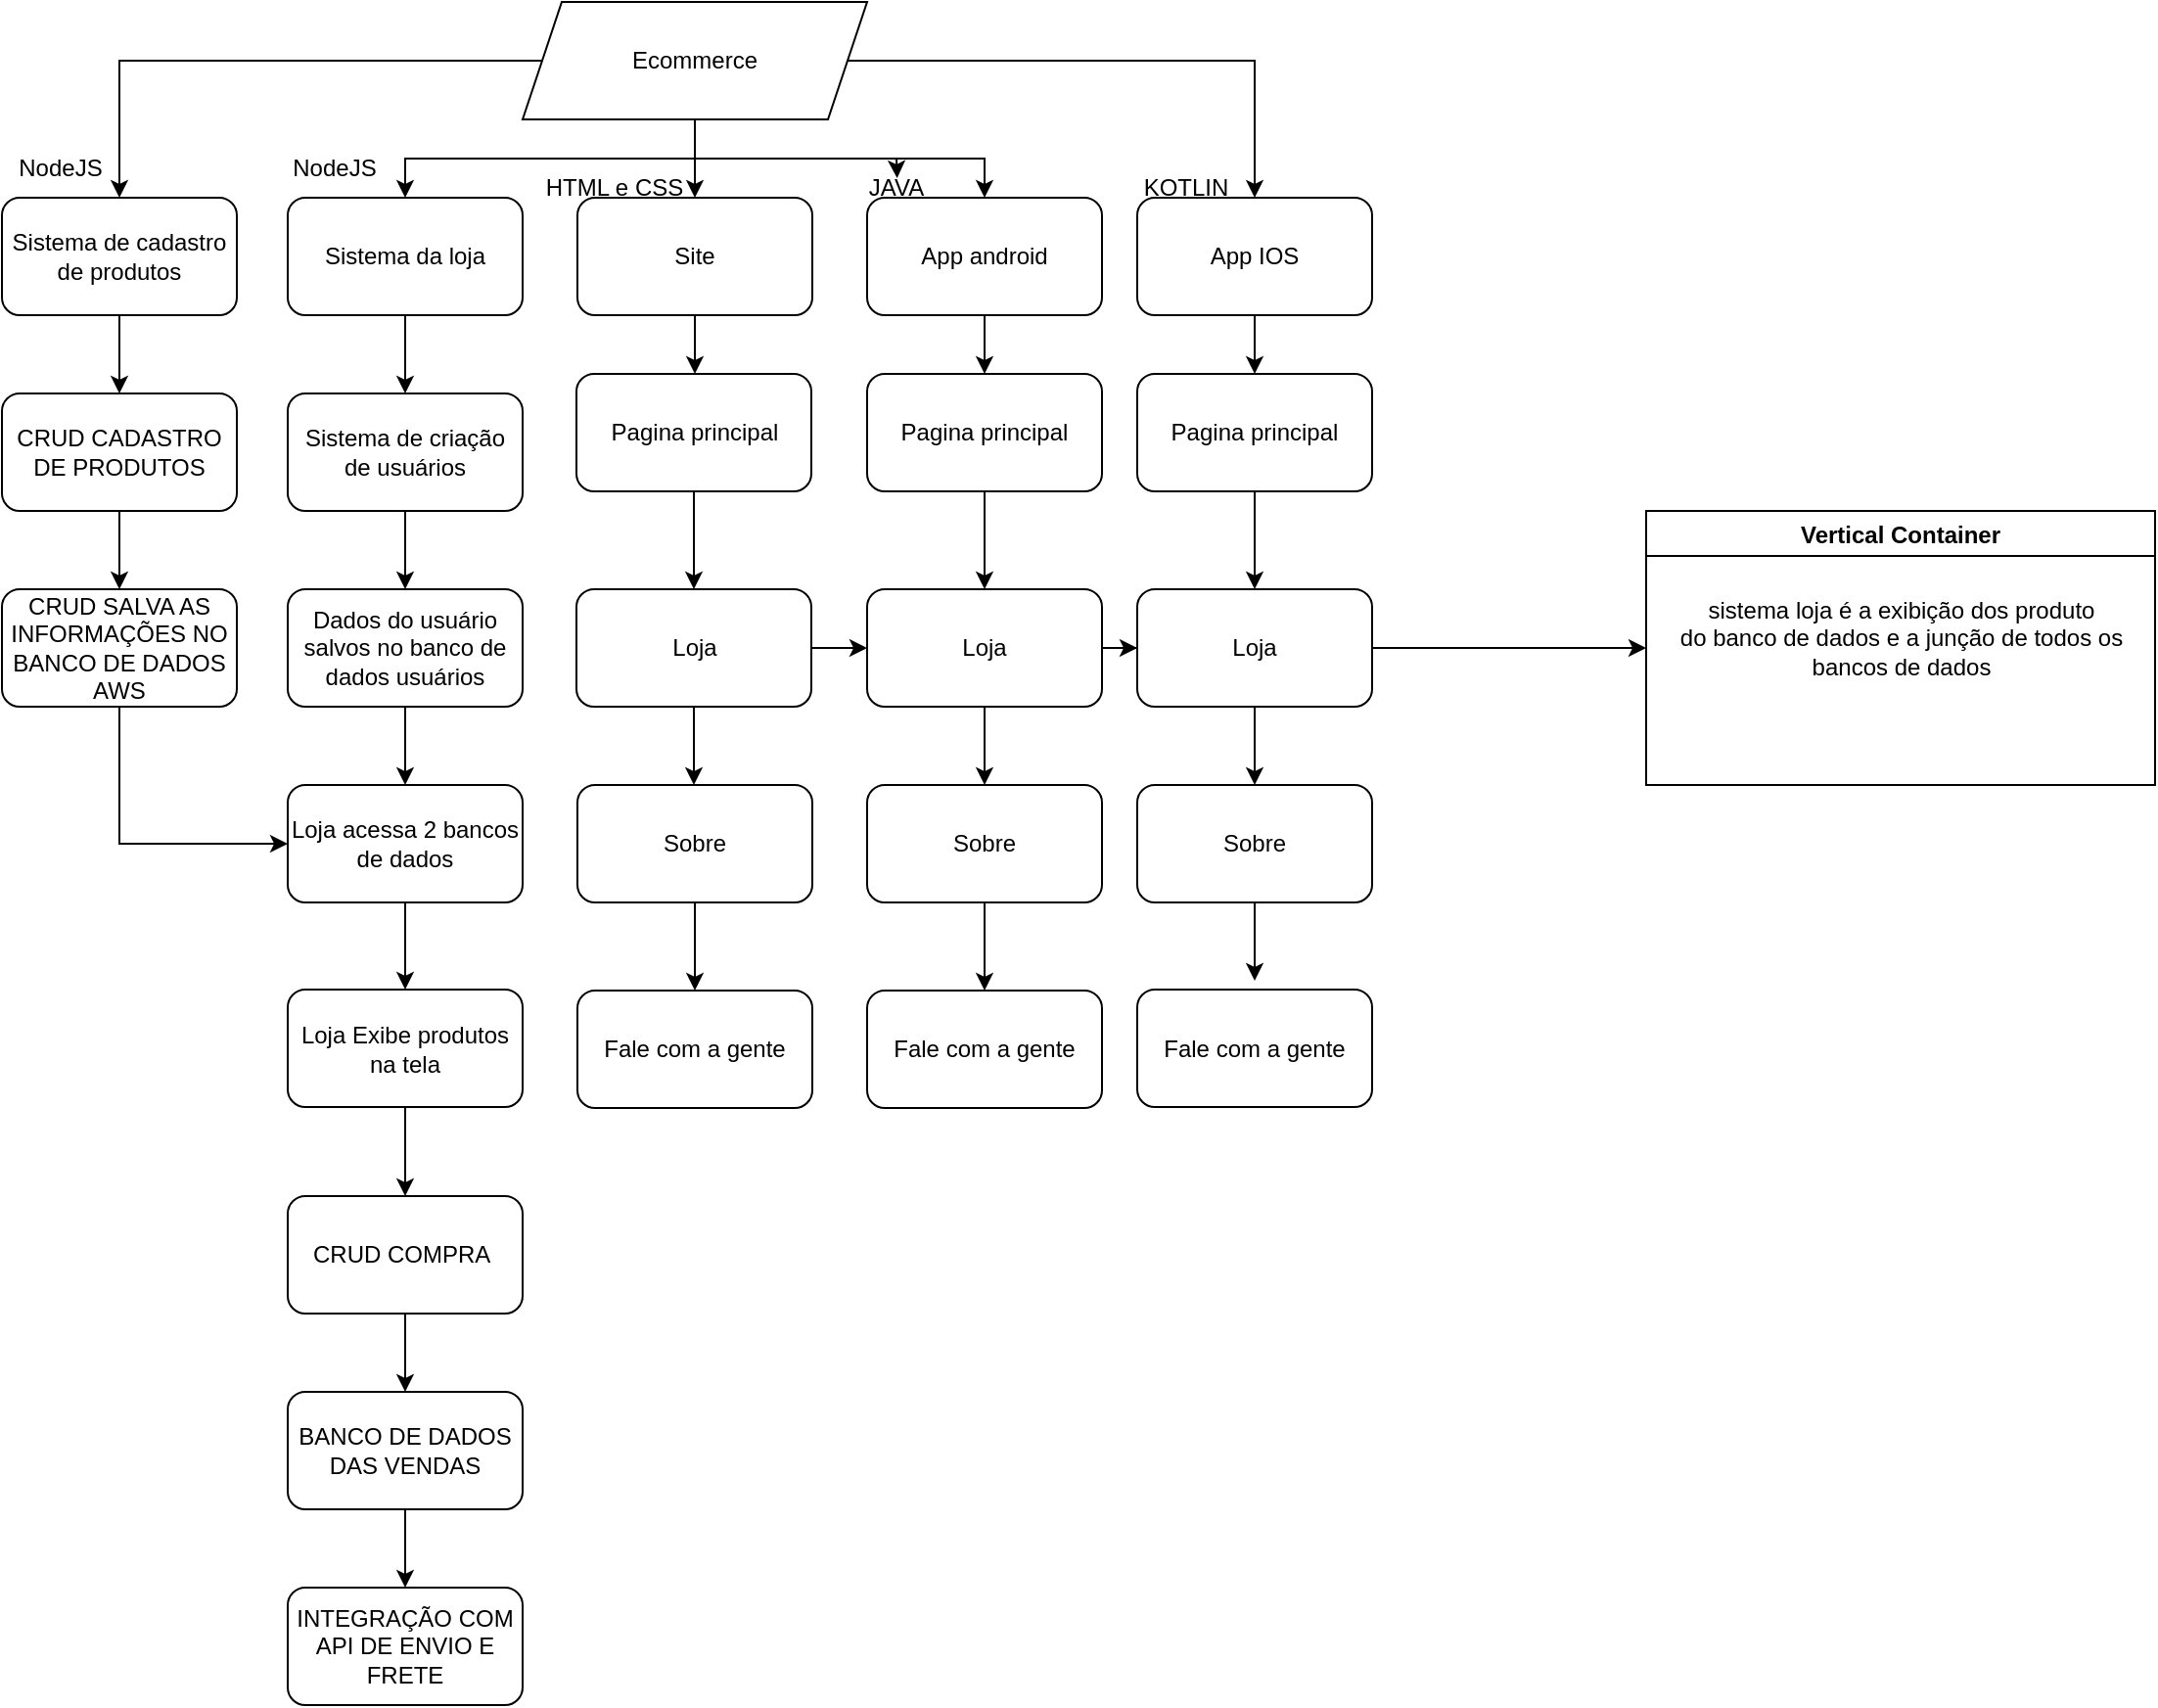 <mxfile version="15.8.0" type="device"><diagram id="xKaRS8J0w04uNyvbUkLG" name="Page-1"><mxGraphModel dx="1542" dy="835" grid="1" gridSize="10" guides="1" tooltips="1" connect="1" arrows="1" fold="1" page="1" pageScale="1" pageWidth="827" pageHeight="1169" math="0" shadow="0"><root><mxCell id="0"/><mxCell id="1" parent="0"/><mxCell id="XmSpXgbJBS6qNV_nZykL-10" style="edgeStyle=orthogonalEdgeStyle;rounded=0;orthogonalLoop=1;jettySize=auto;html=1;entryX=0.5;entryY=0;entryDx=0;entryDy=0;" edge="1" parent="1" source="XmSpXgbJBS6qNV_nZykL-1" target="XmSpXgbJBS6qNV_nZykL-7"><mxGeometry relative="1" as="geometry"/></mxCell><mxCell id="XmSpXgbJBS6qNV_nZykL-11" style="edgeStyle=orthogonalEdgeStyle;rounded=0;orthogonalLoop=1;jettySize=auto;html=1;" edge="1" parent="1" source="XmSpXgbJBS6qNV_nZykL-1" target="XmSpXgbJBS6qNV_nZykL-8"><mxGeometry relative="1" as="geometry"/></mxCell><mxCell id="XmSpXgbJBS6qNV_nZykL-12" style="edgeStyle=orthogonalEdgeStyle;rounded=0;orthogonalLoop=1;jettySize=auto;html=1;entryX=0.5;entryY=0;entryDx=0;entryDy=0;" edge="1" parent="1" source="XmSpXgbJBS6qNV_nZykL-1" target="XmSpXgbJBS6qNV_nZykL-9"><mxGeometry relative="1" as="geometry"/></mxCell><mxCell id="XmSpXgbJBS6qNV_nZykL-13" style="edgeStyle=orthogonalEdgeStyle;rounded=0;orthogonalLoop=1;jettySize=auto;html=1;entryX=0.5;entryY=0;entryDx=0;entryDy=0;" edge="1" parent="1" source="XmSpXgbJBS6qNV_nZykL-1" target="XmSpXgbJBS6qNV_nZykL-6"><mxGeometry relative="1" as="geometry"/></mxCell><mxCell id="XmSpXgbJBS6qNV_nZykL-14" style="edgeStyle=orthogonalEdgeStyle;rounded=0;orthogonalLoop=1;jettySize=auto;html=1;" edge="1" parent="1" source="XmSpXgbJBS6qNV_nZykL-1" target="XmSpXgbJBS6qNV_nZykL-5"><mxGeometry relative="1" as="geometry"/></mxCell><mxCell id="XmSpXgbJBS6qNV_nZykL-1" value="Ecommerce" style="shape=parallelogram;perimeter=parallelogramPerimeter;whiteSpace=wrap;html=1;fixedSize=1;" vertex="1" parent="1"><mxGeometry x="326" y="20" width="176" height="60" as="geometry"/></mxCell><mxCell id="XmSpXgbJBS6qNV_nZykL-18" style="edgeStyle=orthogonalEdgeStyle;rounded=0;orthogonalLoop=1;jettySize=auto;html=1;" edge="1" parent="1" source="XmSpXgbJBS6qNV_nZykL-5" target="XmSpXgbJBS6qNV_nZykL-15"><mxGeometry relative="1" as="geometry"/></mxCell><mxCell id="XmSpXgbJBS6qNV_nZykL-5" value="Sistema de cadastro de produtos" style="rounded=1;whiteSpace=wrap;html=1;" vertex="1" parent="1"><mxGeometry x="60" y="120" width="120" height="60" as="geometry"/></mxCell><mxCell id="XmSpXgbJBS6qNV_nZykL-21" style="edgeStyle=orthogonalEdgeStyle;rounded=0;orthogonalLoop=1;jettySize=auto;html=1;" edge="1" parent="1" source="XmSpXgbJBS6qNV_nZykL-6" target="XmSpXgbJBS6qNV_nZykL-20"><mxGeometry relative="1" as="geometry"/></mxCell><mxCell id="XmSpXgbJBS6qNV_nZykL-6" value="Sistema da loja" style="rounded=1;whiteSpace=wrap;html=1;" vertex="1" parent="1"><mxGeometry x="206" y="120" width="120" height="60" as="geometry"/></mxCell><mxCell id="XmSpXgbJBS6qNV_nZykL-42" style="edgeStyle=orthogonalEdgeStyle;rounded=0;orthogonalLoop=1;jettySize=auto;html=1;" edge="1" parent="1" source="XmSpXgbJBS6qNV_nZykL-7"><mxGeometry relative="1" as="geometry"><mxPoint x="414" y="210" as="targetPoint"/></mxGeometry></mxCell><mxCell id="XmSpXgbJBS6qNV_nZykL-7" value="Site" style="rounded=1;whiteSpace=wrap;html=1;" vertex="1" parent="1"><mxGeometry x="354" y="120" width="120" height="60" as="geometry"/></mxCell><mxCell id="XmSpXgbJBS6qNV_nZykL-51" style="edgeStyle=orthogonalEdgeStyle;rounded=0;orthogonalLoop=1;jettySize=auto;html=1;" edge="1" parent="1" source="XmSpXgbJBS6qNV_nZykL-8" target="XmSpXgbJBS6qNV_nZykL-50"><mxGeometry relative="1" as="geometry"/></mxCell><mxCell id="XmSpXgbJBS6qNV_nZykL-8" value="App android" style="rounded=1;whiteSpace=wrap;html=1;" vertex="1" parent="1"><mxGeometry x="502" y="120" width="120" height="60" as="geometry"/></mxCell><mxCell id="XmSpXgbJBS6qNV_nZykL-60" style="edgeStyle=orthogonalEdgeStyle;rounded=0;orthogonalLoop=1;jettySize=auto;html=1;" edge="1" parent="1" source="XmSpXgbJBS6qNV_nZykL-9" target="XmSpXgbJBS6qNV_nZykL-58"><mxGeometry relative="1" as="geometry"/></mxCell><mxCell id="XmSpXgbJBS6qNV_nZykL-9" value="App IOS" style="rounded=1;whiteSpace=wrap;html=1;" vertex="1" parent="1"><mxGeometry x="640" y="120" width="120" height="60" as="geometry"/></mxCell><mxCell id="XmSpXgbJBS6qNV_nZykL-19" style="edgeStyle=orthogonalEdgeStyle;rounded=0;orthogonalLoop=1;jettySize=auto;html=1;" edge="1" parent="1" source="XmSpXgbJBS6qNV_nZykL-15" target="XmSpXgbJBS6qNV_nZykL-16"><mxGeometry relative="1" as="geometry"/></mxCell><mxCell id="XmSpXgbJBS6qNV_nZykL-15" value="CRUD CADASTRO DE PRODUTOS" style="rounded=1;whiteSpace=wrap;html=1;" vertex="1" parent="1"><mxGeometry x="60" y="220" width="120" height="60" as="geometry"/></mxCell><mxCell id="XmSpXgbJBS6qNV_nZykL-30" style="edgeStyle=orthogonalEdgeStyle;rounded=0;orthogonalLoop=1;jettySize=auto;html=1;entryX=0;entryY=0.5;entryDx=0;entryDy=0;" edge="1" parent="1" source="XmSpXgbJBS6qNV_nZykL-16" target="XmSpXgbJBS6qNV_nZykL-29"><mxGeometry relative="1" as="geometry"><Array as="points"><mxPoint x="120" y="450"/></Array></mxGeometry></mxCell><mxCell id="XmSpXgbJBS6qNV_nZykL-16" value="CRUD SALVA AS INFORMAÇÕES NO BANCO DE DADOS AWS" style="rounded=1;whiteSpace=wrap;html=1;" vertex="1" parent="1"><mxGeometry x="60" y="320" width="120" height="60" as="geometry"/></mxCell><mxCell id="XmSpXgbJBS6qNV_nZykL-24" style="edgeStyle=orthogonalEdgeStyle;rounded=0;orthogonalLoop=1;jettySize=auto;html=1;" edge="1" parent="1" source="XmSpXgbJBS6qNV_nZykL-20" target="XmSpXgbJBS6qNV_nZykL-23"><mxGeometry relative="1" as="geometry"/></mxCell><mxCell id="XmSpXgbJBS6qNV_nZykL-20" value="Sistema de criação de usuários" style="rounded=1;whiteSpace=wrap;html=1;" vertex="1" parent="1"><mxGeometry x="206" y="220" width="120" height="60" as="geometry"/></mxCell><mxCell id="XmSpXgbJBS6qNV_nZykL-28" style="edgeStyle=orthogonalEdgeStyle;rounded=0;orthogonalLoop=1;jettySize=auto;html=1;" edge="1" parent="1" source="XmSpXgbJBS6qNV_nZykL-23"><mxGeometry relative="1" as="geometry"><mxPoint x="266" y="420" as="targetPoint"/></mxGeometry></mxCell><mxCell id="XmSpXgbJBS6qNV_nZykL-23" value="Dados do usuário salvos no banco de dados usuários" style="rounded=1;whiteSpace=wrap;html=1;" vertex="1" parent="1"><mxGeometry x="206" y="320" width="120" height="60" as="geometry"/></mxCell><mxCell id="XmSpXgbJBS6qNV_nZykL-32" style="edgeStyle=orthogonalEdgeStyle;rounded=0;orthogonalLoop=1;jettySize=auto;html=1;entryX=0.5;entryY=0;entryDx=0;entryDy=0;" edge="1" parent="1" source="XmSpXgbJBS6qNV_nZykL-29" target="XmSpXgbJBS6qNV_nZykL-31"><mxGeometry relative="1" as="geometry"/></mxCell><mxCell id="XmSpXgbJBS6qNV_nZykL-29" value="Loja acessa 2 bancos de dados" style="rounded=1;whiteSpace=wrap;html=1;" vertex="1" parent="1"><mxGeometry x="206" y="420" width="120" height="60" as="geometry"/></mxCell><mxCell id="XmSpXgbJBS6qNV_nZykL-38" style="edgeStyle=orthogonalEdgeStyle;rounded=0;orthogonalLoop=1;jettySize=auto;html=1;" edge="1" parent="1" source="XmSpXgbJBS6qNV_nZykL-31" target="XmSpXgbJBS6qNV_nZykL-35"><mxGeometry relative="1" as="geometry"/></mxCell><mxCell id="XmSpXgbJBS6qNV_nZykL-31" value="Loja Exibe produtos na tela" style="rounded=1;whiteSpace=wrap;html=1;" vertex="1" parent="1"><mxGeometry x="206" y="524.5" width="120" height="60" as="geometry"/></mxCell><mxCell id="XmSpXgbJBS6qNV_nZykL-40" style="edgeStyle=orthogonalEdgeStyle;rounded=0;orthogonalLoop=1;jettySize=auto;html=1;entryX=0.5;entryY=0;entryDx=0;entryDy=0;" edge="1" parent="1" source="XmSpXgbJBS6qNV_nZykL-35" target="XmSpXgbJBS6qNV_nZykL-39"><mxGeometry relative="1" as="geometry"/></mxCell><mxCell id="XmSpXgbJBS6qNV_nZykL-35" value="CRUD COMPRA&amp;nbsp;" style="rounded=1;whiteSpace=wrap;html=1;" vertex="1" parent="1"><mxGeometry x="206" y="630" width="120" height="60" as="geometry"/></mxCell><mxCell id="XmSpXgbJBS6qNV_nZykL-37" value="INTEGRAÇÃO COM API DE ENVIO E FRETE" style="rounded=1;whiteSpace=wrap;html=1;" vertex="1" parent="1"><mxGeometry x="206" y="830" width="120" height="60" as="geometry"/></mxCell><mxCell id="XmSpXgbJBS6qNV_nZykL-41" style="edgeStyle=orthogonalEdgeStyle;rounded=0;orthogonalLoop=1;jettySize=auto;html=1;" edge="1" parent="1" source="XmSpXgbJBS6qNV_nZykL-39" target="XmSpXgbJBS6qNV_nZykL-37"><mxGeometry relative="1" as="geometry"/></mxCell><mxCell id="XmSpXgbJBS6qNV_nZykL-39" value="BANCO DE DADOS DAS VENDAS" style="rounded=1;whiteSpace=wrap;html=1;" vertex="1" parent="1"><mxGeometry x="206" y="730" width="120" height="60" as="geometry"/></mxCell><mxCell id="XmSpXgbJBS6qNV_nZykL-44" style="edgeStyle=orthogonalEdgeStyle;rounded=0;orthogonalLoop=1;jettySize=auto;html=1;" edge="1" parent="1" source="XmSpXgbJBS6qNV_nZykL-43"><mxGeometry relative="1" as="geometry"><mxPoint x="413.5" y="320" as="targetPoint"/></mxGeometry></mxCell><mxCell id="XmSpXgbJBS6qNV_nZykL-43" value="Pagina principal" style="rounded=1;whiteSpace=wrap;html=1;" vertex="1" parent="1"><mxGeometry x="353.5" y="210" width="120" height="60" as="geometry"/></mxCell><mxCell id="XmSpXgbJBS6qNV_nZykL-46" style="edgeStyle=orthogonalEdgeStyle;rounded=0;orthogonalLoop=1;jettySize=auto;html=1;" edge="1" parent="1" source="XmSpXgbJBS6qNV_nZykL-45"><mxGeometry relative="1" as="geometry"><mxPoint x="413.5" y="420" as="targetPoint"/></mxGeometry></mxCell><mxCell id="XmSpXgbJBS6qNV_nZykL-68" style="edgeStyle=orthogonalEdgeStyle;rounded=0;orthogonalLoop=1;jettySize=auto;html=1;" edge="1" parent="1" source="XmSpXgbJBS6qNV_nZykL-45" target="XmSpXgbJBS6qNV_nZykL-52"><mxGeometry relative="1" as="geometry"/></mxCell><mxCell id="XmSpXgbJBS6qNV_nZykL-45" value="Loja" style="rounded=1;whiteSpace=wrap;html=1;" vertex="1" parent="1"><mxGeometry x="353.5" y="320" width="120" height="60" as="geometry"/></mxCell><mxCell id="XmSpXgbJBS6qNV_nZykL-49" style="edgeStyle=orthogonalEdgeStyle;rounded=0;orthogonalLoop=1;jettySize=auto;html=1;entryX=0.5;entryY=0;entryDx=0;entryDy=0;" edge="1" parent="1" source="XmSpXgbJBS6qNV_nZykL-47" target="XmSpXgbJBS6qNV_nZykL-48"><mxGeometry relative="1" as="geometry"/></mxCell><mxCell id="XmSpXgbJBS6qNV_nZykL-47" value="Sobre" style="rounded=1;whiteSpace=wrap;html=1;" vertex="1" parent="1"><mxGeometry x="354" y="420" width="120" height="60" as="geometry"/></mxCell><mxCell id="XmSpXgbJBS6qNV_nZykL-48" value="Fale com a gente" style="rounded=1;whiteSpace=wrap;html=1;" vertex="1" parent="1"><mxGeometry x="354" y="525" width="120" height="60" as="geometry"/></mxCell><mxCell id="XmSpXgbJBS6qNV_nZykL-53" style="edgeStyle=orthogonalEdgeStyle;rounded=0;orthogonalLoop=1;jettySize=auto;html=1;entryX=0.5;entryY=0;entryDx=0;entryDy=0;" edge="1" parent="1" source="XmSpXgbJBS6qNV_nZykL-50" target="XmSpXgbJBS6qNV_nZykL-52"><mxGeometry relative="1" as="geometry"/></mxCell><mxCell id="XmSpXgbJBS6qNV_nZykL-50" value="Pagina principal" style="rounded=1;whiteSpace=wrap;html=1;" vertex="1" parent="1"><mxGeometry x="502" y="210" width="120" height="60" as="geometry"/></mxCell><mxCell id="XmSpXgbJBS6qNV_nZykL-55" value="" style="edgeStyle=orthogonalEdgeStyle;rounded=0;orthogonalLoop=1;jettySize=auto;html=1;" edge="1" parent="1" source="XmSpXgbJBS6qNV_nZykL-52" target="XmSpXgbJBS6qNV_nZykL-54"><mxGeometry relative="1" as="geometry"/></mxCell><mxCell id="XmSpXgbJBS6qNV_nZykL-69" style="edgeStyle=orthogonalEdgeStyle;rounded=0;orthogonalLoop=1;jettySize=auto;html=1;" edge="1" parent="1" source="XmSpXgbJBS6qNV_nZykL-52" target="XmSpXgbJBS6qNV_nZykL-63"><mxGeometry relative="1" as="geometry"/></mxCell><mxCell id="XmSpXgbJBS6qNV_nZykL-52" value="Loja" style="rounded=1;whiteSpace=wrap;html=1;" vertex="1" parent="1"><mxGeometry x="502" y="320" width="120" height="60" as="geometry"/></mxCell><mxCell id="XmSpXgbJBS6qNV_nZykL-57" style="edgeStyle=orthogonalEdgeStyle;rounded=0;orthogonalLoop=1;jettySize=auto;html=1;" edge="1" parent="1" source="XmSpXgbJBS6qNV_nZykL-54" target="XmSpXgbJBS6qNV_nZykL-56"><mxGeometry relative="1" as="geometry"/></mxCell><mxCell id="XmSpXgbJBS6qNV_nZykL-54" value="Sobre" style="rounded=1;whiteSpace=wrap;html=1;" vertex="1" parent="1"><mxGeometry x="502" y="420" width="120" height="60" as="geometry"/></mxCell><mxCell id="XmSpXgbJBS6qNV_nZykL-56" value="Fale com a gente" style="rounded=1;whiteSpace=wrap;html=1;" vertex="1" parent="1"><mxGeometry x="502" y="525" width="120" height="60" as="geometry"/></mxCell><mxCell id="XmSpXgbJBS6qNV_nZykL-62" style="edgeStyle=orthogonalEdgeStyle;rounded=0;orthogonalLoop=1;jettySize=auto;html=1;entryX=0.5;entryY=0;entryDx=0;entryDy=0;" edge="1" parent="1" source="XmSpXgbJBS6qNV_nZykL-58"><mxGeometry relative="1" as="geometry"><mxPoint x="700" y="320" as="targetPoint"/></mxGeometry></mxCell><mxCell id="XmSpXgbJBS6qNV_nZykL-58" value="Pagina principal" style="rounded=1;whiteSpace=wrap;html=1;" vertex="1" parent="1"><mxGeometry x="640" y="210" width="120" height="60" as="geometry"/></mxCell><mxCell id="XmSpXgbJBS6qNV_nZykL-65" style="edgeStyle=orthogonalEdgeStyle;rounded=0;orthogonalLoop=1;jettySize=auto;html=1;" edge="1" parent="1" source="XmSpXgbJBS6qNV_nZykL-63" target="XmSpXgbJBS6qNV_nZykL-64"><mxGeometry relative="1" as="geometry"/></mxCell><mxCell id="XmSpXgbJBS6qNV_nZykL-70" style="edgeStyle=orthogonalEdgeStyle;rounded=0;orthogonalLoop=1;jettySize=auto;html=1;" edge="1" parent="1" source="XmSpXgbJBS6qNV_nZykL-63"><mxGeometry relative="1" as="geometry"><mxPoint x="900" y="350" as="targetPoint"/></mxGeometry></mxCell><mxCell id="XmSpXgbJBS6qNV_nZykL-63" value="Loja" style="rounded=1;whiteSpace=wrap;html=1;" vertex="1" parent="1"><mxGeometry x="640" y="320" width="120" height="60" as="geometry"/></mxCell><mxCell id="XmSpXgbJBS6qNV_nZykL-67" style="edgeStyle=orthogonalEdgeStyle;rounded=0;orthogonalLoop=1;jettySize=auto;html=1;" edge="1" parent="1" source="XmSpXgbJBS6qNV_nZykL-64"><mxGeometry relative="1" as="geometry"><mxPoint x="700" y="520" as="targetPoint"/></mxGeometry></mxCell><mxCell id="XmSpXgbJBS6qNV_nZykL-64" value="Sobre" style="rounded=1;whiteSpace=wrap;html=1;" vertex="1" parent="1"><mxGeometry x="640" y="420" width="120" height="60" as="geometry"/></mxCell><mxCell id="XmSpXgbJBS6qNV_nZykL-66" value="Fale com a gente" style="rounded=1;whiteSpace=wrap;html=1;" vertex="1" parent="1"><mxGeometry x="640" y="524.5" width="120" height="60" as="geometry"/></mxCell><mxCell id="XmSpXgbJBS6qNV_nZykL-71" value="Vertical Container" style="swimlane;" vertex="1" parent="1"><mxGeometry x="900" y="280" width="260" height="140" as="geometry"/></mxCell><mxCell id="XmSpXgbJBS6qNV_nZykL-72" value="sistema loja é a exibição dos produto&lt;br&gt;do banco de dados e a junção de todos os&lt;br&gt;bancos de dados" style="text;html=1;align=center;verticalAlign=middle;resizable=0;points=[];autosize=1;strokeColor=none;fillColor=none;" vertex="1" parent="XmSpXgbJBS6qNV_nZykL-71"><mxGeometry x="10" y="40" width="240" height="50" as="geometry"/></mxCell><mxCell id="XmSpXgbJBS6qNV_nZykL-73" value="NodeJS" style="text;html=1;strokeColor=none;fillColor=none;align=center;verticalAlign=middle;whiteSpace=wrap;rounded=0;" vertex="1" parent="1"><mxGeometry x="60" y="90" width="60" height="30" as="geometry"/></mxCell><mxCell id="XmSpXgbJBS6qNV_nZykL-74" value="NodeJS" style="text;html=1;strokeColor=none;fillColor=none;align=center;verticalAlign=middle;whiteSpace=wrap;rounded=0;" vertex="1" parent="1"><mxGeometry x="200" y="90" width="60" height="30" as="geometry"/></mxCell><mxCell id="XmSpXgbJBS6qNV_nZykL-75" value="HTML e CSS" style="text;html=1;strokeColor=none;fillColor=none;align=center;verticalAlign=middle;whiteSpace=wrap;rounded=0;" vertex="1" parent="1"><mxGeometry x="330" y="100" width="86" height="30" as="geometry"/></mxCell><mxCell id="XmSpXgbJBS6qNV_nZykL-76" value="JAVA" style="text;html=1;strokeColor=none;fillColor=none;align=center;verticalAlign=middle;whiteSpace=wrap;rounded=0;" vertex="1" parent="1"><mxGeometry x="474" y="100" width="86" height="30" as="geometry"/></mxCell><mxCell id="XmSpXgbJBS6qNV_nZykL-77" style="edgeStyle=orthogonalEdgeStyle;rounded=0;orthogonalLoop=1;jettySize=auto;html=1;exitX=0.5;exitY=0;exitDx=0;exitDy=0;entryX=0.504;entryY=0.333;entryDx=0;entryDy=0;entryPerimeter=0;" edge="1" parent="1" source="XmSpXgbJBS6qNV_nZykL-76" target="XmSpXgbJBS6qNV_nZykL-76"><mxGeometry relative="1" as="geometry"/></mxCell><mxCell id="XmSpXgbJBS6qNV_nZykL-78" value="KOTLIN" style="text;html=1;strokeColor=none;fillColor=none;align=center;verticalAlign=middle;whiteSpace=wrap;rounded=0;" vertex="1" parent="1"><mxGeometry x="622" y="100" width="86" height="30" as="geometry"/></mxCell></root></mxGraphModel></diagram></mxfile>
